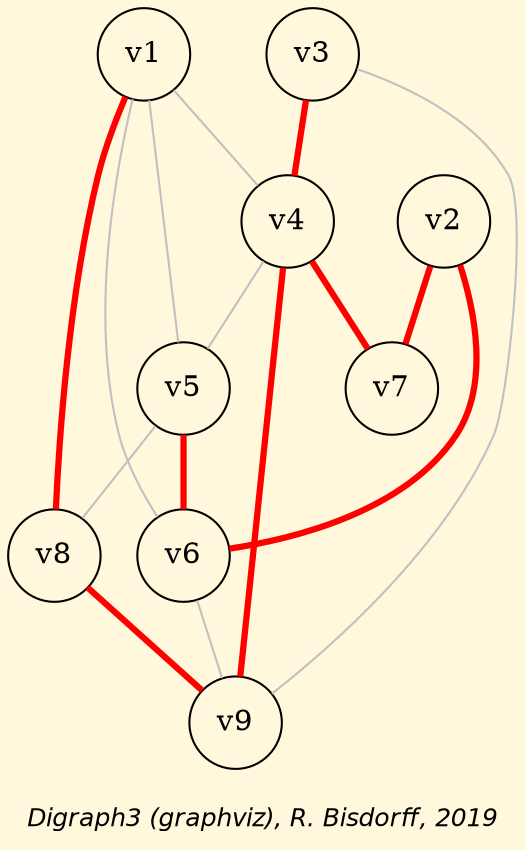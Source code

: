 strict graph G {
graph [ bgcolor = cornsilk, fontname = "Helvetica-Oblique",
 fontsize = 12,
 label = "\nDigraph3 (graphviz), R. Bisdorff, 2019", size="7,7"];
n1 [shape = "circle", label = "v1"];
n2 [shape = "circle", label = "v2"];
n3 [shape = "circle", label = "v3"];
n4 [shape = "circle", label = "v4"];
n5 [shape = "circle", label = "v5"];
n6 [shape = "circle", label = "v6"];
n7 [shape = "circle", label = "v7"];
n8 [shape = "circle", label = "v8"];
n9 [shape = "circle", label = "v9"];
n1-- n4 [dir=both, color=grey, arrowhead=none, arrowtail=none] ;
n1-- n5 [dir=both, color=grey, arrowhead=none, arrowtail=none] ;
n1-- n6 [dir=both, color=grey, arrowhead=none, arrowtail=none] ;
n1-- n8 [dir=both,style="setlinewidth(3)",color=red, arrowhead=none, arrowtail=none] ;
n2-- n6 [dir=both,style="setlinewidth(3)",color=red, arrowhead=none, arrowtail=none] ;
n2-- n7 [dir=both,style="setlinewidth(3)",color=red, arrowhead=none, arrowtail=none] ;
n3-- n4 [dir=both,style="setlinewidth(3)",color=red, arrowhead=none, arrowtail=none] ;
n3-- n9 [dir=both, color=grey, arrowhead=none, arrowtail=none] ;
n4-- n5 [dir=both, color=grey, arrowhead=none, arrowtail=none] ;
n4-- n7 [dir=both,style="setlinewidth(3)",color=red, arrowhead=none, arrowtail=none] ;
n4-- n9 [dir=both,style="setlinewidth(3)",color=red, arrowhead=none, arrowtail=none] ;
n5-- n6 [dir=both,style="setlinewidth(3)",color=red, arrowhead=none, arrowtail=none] ;
n5-- n8 [dir=both, color=grey, arrowhead=none, arrowtail=none] ;
n6-- n9 [dir=both, color=grey, arrowhead=none, arrowtail=none] ;
n8-- n9 [dir=both,style="setlinewidth(3)",color=red, arrowhead=none, arrowtail=none] ;
}
